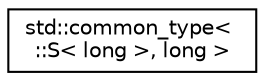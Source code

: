 digraph "Graphical Class Hierarchy"
{
  edge [fontname="Helvetica",fontsize="10",labelfontname="Helvetica",labelfontsize="10"];
  node [fontname="Helvetica",fontsize="10",shape=record];
  rankdir="LR";
  Node0 [label="std::common_type\< \l::S\< long \>, long \>",height=0.2,width=0.4,color="black", fillcolor="white", style="filled",URL="$structstd_1_1common__type_3_01_1_1_s_3_01long_01_4_00_01long_01_4.html"];
}
